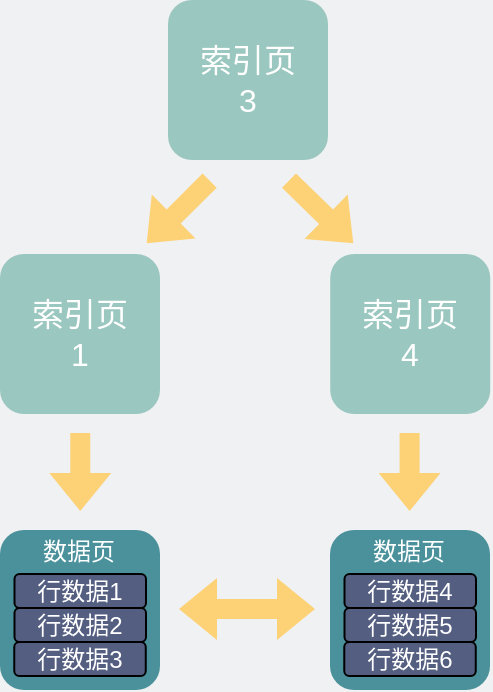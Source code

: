 <mxfile version="17.1.2" type="github"><diagram id="3228e29e-7158-1315-38df-8450db1d8a1d" name="Page-1"><mxGraphModel dx="1298" dy="299" grid="0" gridSize="10" guides="1" tooltips="1" connect="1" arrows="1" fold="1" page="1" pageScale="1" pageWidth="400" pageHeight="400" background="#EFF1F3" math="0" shadow="0"><root><mxCell id="0"/><mxCell id="1" parent="0"/><mxCell id="g9KwYvelNcx-eXB0xMGi-1" value="&lt;font color=&quot;#ffffff&quot;&gt;&lt;span style=&quot;font-size: 16px&quot;&gt;索引页&lt;br&gt;3&lt;br&gt;&lt;/span&gt;&lt;/font&gt;" style="whiteSpace=wrap;html=1;aspect=fixed;rounded=1;strokeColor=none;fillColor=#9AC7BF;" parent="1" vertex="1"><mxGeometry x="161" y="424" width="80" height="80" as="geometry"/></mxCell><mxCell id="g9KwYvelNcx-eXB0xMGi-4" value="" style="shape=flexArrow;endArrow=classic;startArrow=classic;html=1;rounded=0;fontSize=16;fontColor=#FFFFFF;strokeColor=none;fillColor=#FDD276;" parent="1" edge="1"><mxGeometry width="100" height="100" relative="1" as="geometry"><mxPoint x="166" y="728.5" as="sourcePoint"/><mxPoint x="235" y="728.5" as="targetPoint"/></mxGeometry></mxCell><mxCell id="spV6VU4cGSJD96CcmEE0-2" value="&lt;font color=&quot;#ffffff&quot;&gt;&lt;span style=&quot;font-size: 16px&quot;&gt;索引页&lt;br&gt;1&lt;br&gt;&lt;/span&gt;&lt;/font&gt;" style="whiteSpace=wrap;html=1;aspect=fixed;rounded=1;strokeColor=none;fillColor=#9AC7BF;" parent="1" vertex="1"><mxGeometry x="77" y="551" width="80" height="80" as="geometry"/></mxCell><mxCell id="spV6VU4cGSJD96CcmEE0-3" value="&lt;font color=&quot;#ffffff&quot;&gt;&lt;span style=&quot;font-size: 16px&quot;&gt;索引页&lt;br&gt;4&lt;br&gt;&lt;/span&gt;&lt;/font&gt;" style="whiteSpace=wrap;html=1;aspect=fixed;rounded=1;strokeColor=none;fillColor=#9AC7BF;" parent="1" vertex="1"><mxGeometry x="242.12" y="551" width="80" height="80" as="geometry"/></mxCell><mxCell id="spV6VU4cGSJD96CcmEE0-4" value="&lt;font color=&quot;#ffffff&quot;&gt;&lt;span style=&quot;font-size: 16px&quot;&gt;&lt;br&gt;&lt;/span&gt;&lt;/font&gt;" style="whiteSpace=wrap;html=1;aspect=fixed;rounded=1;strokeColor=none;fillColor=#4A919B;" parent="1" vertex="1"><mxGeometry x="77" y="689" width="80" height="80" as="geometry"/></mxCell><mxCell id="spV6VU4cGSJD96CcmEE0-6" value="行数据1" style="rounded=1;whiteSpace=wrap;html=1;fillColor=#535E80;strokeColor=default;fontColor=#FFFFFF;" parent="1" vertex="1"><mxGeometry x="84.25" y="711" width="65.75" height="17" as="geometry"/></mxCell><mxCell id="spV6VU4cGSJD96CcmEE0-10" value="行数据2" style="rounded=1;whiteSpace=wrap;html=1;fillColor=#535E80;strokeColor=default;fontColor=#FFFFFF;" parent="1" vertex="1"><mxGeometry x="84.25" y="728" width="65.75" height="17" as="geometry"/></mxCell><mxCell id="spV6VU4cGSJD96CcmEE0-11" value="行数据3" style="rounded=1;whiteSpace=wrap;html=1;fillColor=#535E80;strokeColor=default;fontColor=#FFFFFF;" parent="1" vertex="1"><mxGeometry x="84.13" y="745" width="65.75" height="17" as="geometry"/></mxCell><mxCell id="spV6VU4cGSJD96CcmEE0-12" value="&lt;font color=&quot;#ffffff&quot;&gt;数据页&lt;/font&gt;" style="text;html=1;strokeColor=none;fillColor=none;align=center;verticalAlign=middle;whiteSpace=wrap;rounded=0;dashed=1;fontColor=#535E80;" parent="1" vertex="1"><mxGeometry x="89" y="689" width="55" height="22" as="geometry"/></mxCell><mxCell id="spV6VU4cGSJD96CcmEE0-13" value="&lt;font color=&quot;#ffffff&quot;&gt;&lt;span style=&quot;font-size: 16px&quot;&gt;&lt;br&gt;&lt;/span&gt;&lt;/font&gt;" style="whiteSpace=wrap;html=1;aspect=fixed;rounded=1;strokeColor=none;fillColor=#4A919B;" parent="1" vertex="1"><mxGeometry x="242" y="689" width="80" height="80" as="geometry"/></mxCell><mxCell id="spV6VU4cGSJD96CcmEE0-14" value="行数据4" style="rounded=1;whiteSpace=wrap;html=1;fillColor=#535E80;strokeColor=default;fontColor=#FFFFFF;" parent="1" vertex="1"><mxGeometry x="249.25" y="711" width="65.75" height="17" as="geometry"/></mxCell><mxCell id="spV6VU4cGSJD96CcmEE0-15" value="行数据5" style="rounded=1;whiteSpace=wrap;html=1;fillColor=#535E80;strokeColor=default;fontColor=#FFFFFF;" parent="1" vertex="1"><mxGeometry x="249.25" y="728" width="65.75" height="17" as="geometry"/></mxCell><mxCell id="spV6VU4cGSJD96CcmEE0-16" value="行数据6" style="rounded=1;whiteSpace=wrap;html=1;fillColor=#535E80;strokeColor=default;fontColor=#FFFFFF;" parent="1" vertex="1"><mxGeometry x="249.13" y="745" width="65.75" height="17" as="geometry"/></mxCell><mxCell id="spV6VU4cGSJD96CcmEE0-17" value="&lt;font color=&quot;#ffffff&quot;&gt;数据页&lt;/font&gt;" style="text;html=1;strokeColor=none;fillColor=none;align=center;verticalAlign=middle;whiteSpace=wrap;rounded=0;dashed=1;fontColor=#535E80;" parent="1" vertex="1"><mxGeometry x="254" y="689" width="55" height="22" as="geometry"/></mxCell><mxCell id="spV6VU4cGSJD96CcmEE0-19" value="" style="shape=flexArrow;endArrow=classic;html=1;rounded=0;fontColor=#FFFFFF;strokeColor=none;fillColor=#FDD276;" parent="1" edge="1"><mxGeometry width="50" height="50" relative="1" as="geometry"><mxPoint x="117.14" y="640" as="sourcePoint"/><mxPoint x="117.14" y="680" as="targetPoint"/></mxGeometry></mxCell><mxCell id="spV6VU4cGSJD96CcmEE0-20" value="" style="shape=flexArrow;endArrow=classic;html=1;rounded=0;fontColor=#FFFFFF;strokeColor=none;fillColor=#FDD276;" parent="1" edge="1"><mxGeometry width="50" height="50" relative="1" as="geometry"><mxPoint x="281.8" y="640" as="sourcePoint"/><mxPoint x="281.8" y="680" as="targetPoint"/></mxGeometry></mxCell><mxCell id="spV6VU4cGSJD96CcmEE0-21" value="" style="shape=flexArrow;endArrow=classic;html=1;rounded=0;fontColor=#FFFFFF;strokeColor=none;fillColor=#FDD276;" parent="1" edge="1"><mxGeometry width="50" height="50" relative="1" as="geometry"><mxPoint x="182.15" y="514" as="sourcePoint"/><mxPoint x="150" y="546" as="targetPoint"/></mxGeometry></mxCell><mxCell id="spV6VU4cGSJD96CcmEE0-22" value="" style="shape=flexArrow;endArrow=classic;html=1;rounded=0;fontColor=#FFFFFF;strokeColor=none;fillColor=#FDD276;" parent="1" edge="1"><mxGeometry width="50" height="50" relative="1" as="geometry"><mxPoint x="221.15" y="514" as="sourcePoint"/><mxPoint x="254" y="546" as="targetPoint"/></mxGeometry></mxCell></root></mxGraphModel></diagram></mxfile>